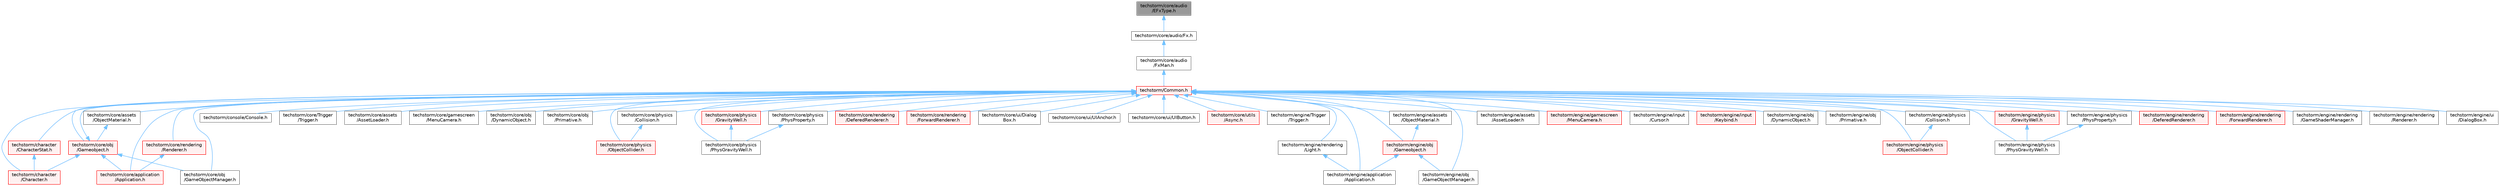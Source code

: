 digraph "techstorm/core/audio/EFxType.h"
{
 // LATEX_PDF_SIZE
  bgcolor="transparent";
  edge [fontname=Helvetica,fontsize=10,labelfontname=Helvetica,labelfontsize=10];
  node [fontname=Helvetica,fontsize=10,shape=box,height=0.2,width=0.4];
  Node1 [id="Node000001",label="techstorm/core/audio\l/EFxType.h",height=0.2,width=0.4,color="gray40", fillcolor="grey60", style="filled", fontcolor="black",tooltip=" "];
  Node1 -> Node2 [id="edge1_Node000001_Node000002",dir="back",color="steelblue1",style="solid",tooltip=" "];
  Node2 [id="Node000002",label="techstorm/core/audio/Fx.h",height=0.2,width=0.4,color="grey40", fillcolor="white", style="filled",URL="$core_2audio_2_fx_8h.html",tooltip=" "];
  Node2 -> Node3 [id="edge2_Node000002_Node000003",dir="back",color="steelblue1",style="solid",tooltip=" "];
  Node3 [id="Node000003",label="techstorm/core/audio\l/FxMan.h",height=0.2,width=0.4,color="grey40", fillcolor="white", style="filled",URL="$core_2audio_2_fx_man_8h.html",tooltip=" "];
  Node3 -> Node4 [id="edge3_Node000003_Node000004",dir="back",color="steelblue1",style="solid",tooltip=" "];
  Node4 [id="Node000004",label="techstorm/Common.h",height=0.2,width=0.4,color="red", fillcolor="#FFF0F0", style="filled",URL="$_common_8h.html",tooltip=" "];
  Node4 -> Node5 [id="edge4_Node000004_Node000005",dir="back",color="steelblue1",style="solid",tooltip=" "];
  Node5 [id="Node000005",label="techstorm/character\l/Character.h",height=0.2,width=0.4,color="red", fillcolor="#FFF0F0", style="filled",URL="$_character_8h.html",tooltip=" "];
  Node4 -> Node24 [id="edge5_Node000004_Node000024",dir="back",color="steelblue1",style="solid",tooltip=" "];
  Node24 [id="Node000024",label="techstorm/character\l/CharacterStat.h",height=0.2,width=0.4,color="red", fillcolor="#FFF0F0", style="filled",URL="$_character_stat_8h.html",tooltip=" "];
  Node24 -> Node5 [id="edge6_Node000024_Node000005",dir="back",color="steelblue1",style="solid",tooltip=" "];
  Node4 -> Node27 [id="edge7_Node000004_Node000027",dir="back",color="steelblue1",style="solid",tooltip=" "];
  Node27 [id="Node000027",label="techstorm/console/Console.h",height=0.2,width=0.4,color="grey40", fillcolor="white", style="filled",URL="$_console_8h.html",tooltip=" "];
  Node4 -> Node28 [id="edge8_Node000004_Node000028",dir="back",color="steelblue1",style="solid",tooltip=" "];
  Node28 [id="Node000028",label="techstorm/core/Trigger\l/Trigger.h",height=0.2,width=0.4,color="grey40", fillcolor="white", style="filled",URL="$core_2_trigger_2_trigger_8h.html",tooltip=" "];
  Node4 -> Node8 [id="edge9_Node000004_Node000008",dir="back",color="steelblue1",style="solid",tooltip=" "];
  Node8 [id="Node000008",label="techstorm/core/application\l/Application.h",height=0.2,width=0.4,color="red", fillcolor="#FFF0F0", style="filled",URL="$core_2application_2_application_8h.html",tooltip=" "];
  Node4 -> Node29 [id="edge10_Node000004_Node000029",dir="back",color="steelblue1",style="solid",tooltip=" "];
  Node29 [id="Node000029",label="techstorm/core/assets\l/AssetLoader.h",height=0.2,width=0.4,color="grey40", fillcolor="white", style="filled",URL="$core_2assets_2_asset_loader_8h.html",tooltip=" "];
  Node4 -> Node30 [id="edge11_Node000004_Node000030",dir="back",color="steelblue1",style="solid",tooltip=" "];
  Node30 [id="Node000030",label="techstorm/core/assets\l/ObjectMaterial.h",height=0.2,width=0.4,color="grey40", fillcolor="white", style="filled",URL="$core_2assets_2_object_material_8h.html",tooltip=" "];
  Node30 -> Node31 [id="edge12_Node000030_Node000031",dir="back",color="steelblue1",style="solid",tooltip=" "];
  Node31 [id="Node000031",label="techstorm/core/obj\l/Gameobject.h",height=0.2,width=0.4,color="red", fillcolor="#FFF0F0", style="filled",URL="$core_2obj_2_gameobject_8h.html",tooltip=" "];
  Node31 -> Node4 [id="edge13_Node000031_Node000004",dir="back",color="steelblue1",style="solid",tooltip=" "];
  Node31 -> Node5 [id="edge14_Node000031_Node000005",dir="back",color="steelblue1",style="solid",tooltip=" "];
  Node31 -> Node8 [id="edge15_Node000031_Node000008",dir="back",color="steelblue1",style="solid",tooltip=" "];
  Node31 -> Node38 [id="edge16_Node000031_Node000038",dir="back",color="steelblue1",style="solid",tooltip=" "];
  Node38 [id="Node000038",label="techstorm/core/obj\l/GameObjectManager.h",height=0.2,width=0.4,color="grey40", fillcolor="white", style="filled",URL="$core_2obj_2_game_object_manager_8h.html",tooltip=" "];
  Node4 -> Node49 [id="edge17_Node000004_Node000049",dir="back",color="steelblue1",style="solid",tooltip=" "];
  Node49 [id="Node000049",label="techstorm/core/gamescreen\l/MenuCamera.h",height=0.2,width=0.4,color="grey40", fillcolor="white", style="filled",URL="$core_2gamescreen_2_menu_camera_8h.html",tooltip=" "];
  Node4 -> Node50 [id="edge18_Node000004_Node000050",dir="back",color="steelblue1",style="solid",tooltip=" "];
  Node50 [id="Node000050",label="techstorm/core/obj\l/DynamicObject.h",height=0.2,width=0.4,color="grey40", fillcolor="white", style="filled",URL="$core_2obj_2_dynamic_object_8h.html",tooltip=" "];
  Node4 -> Node38 [id="edge19_Node000004_Node000038",dir="back",color="steelblue1",style="solid",tooltip=" "];
  Node4 -> Node31 [id="edge20_Node000004_Node000031",dir="back",color="steelblue1",style="solid",tooltip=" "];
  Node4 -> Node51 [id="edge21_Node000004_Node000051",dir="back",color="steelblue1",style="solid",tooltip=" "];
  Node51 [id="Node000051",label="techstorm/core/obj\l/Primative.h",height=0.2,width=0.4,color="grey40", fillcolor="white", style="filled",URL="$core_2obj_2_primative_8h.html",tooltip=" "];
  Node4 -> Node52 [id="edge22_Node000004_Node000052",dir="back",color="steelblue1",style="solid",tooltip=" "];
  Node52 [id="Node000052",label="techstorm/core/physics\l/Collision.h",height=0.2,width=0.4,color="grey40", fillcolor="white", style="filled",URL="$core_2physics_2_collision_8h.html",tooltip=" "];
  Node52 -> Node53 [id="edge23_Node000052_Node000053",dir="back",color="steelblue1",style="solid",tooltip=" "];
  Node53 [id="Node000053",label="techstorm/core/physics\l/ObjectCollider.h",height=0.2,width=0.4,color="red", fillcolor="#FFF0F0", style="filled",URL="$core_2physics_2_object_collider_8h.html",tooltip=" "];
  Node4 -> Node55 [id="edge24_Node000004_Node000055",dir="back",color="steelblue1",style="solid",tooltip=" "];
  Node55 [id="Node000055",label="techstorm/core/physics\l/GravityWell.h",height=0.2,width=0.4,color="red", fillcolor="#FFF0F0", style="filled",URL="$core_2physics_2_gravity_well_8h.html",tooltip=" "];
  Node55 -> Node57 [id="edge25_Node000055_Node000057",dir="back",color="steelblue1",style="solid",tooltip=" "];
  Node57 [id="Node000057",label="techstorm/core/physics\l/PhysGravityWell.h",height=0.2,width=0.4,color="grey40", fillcolor="white", style="filled",URL="$core_2physics_2_phys_gravity_well_8h.html",tooltip=" "];
  Node4 -> Node53 [id="edge26_Node000004_Node000053",dir="back",color="steelblue1",style="solid",tooltip=" "];
  Node4 -> Node57 [id="edge27_Node000004_Node000057",dir="back",color="steelblue1",style="solid",tooltip=" "];
  Node4 -> Node58 [id="edge28_Node000004_Node000058",dir="back",color="steelblue1",style="solid",tooltip=" "];
  Node58 [id="Node000058",label="techstorm/core/physics\l/PhysProperty.h",height=0.2,width=0.4,color="grey40", fillcolor="white", style="filled",URL="$core_2physics_2_phys_property_8h.html",tooltip=" "];
  Node58 -> Node57 [id="edge29_Node000058_Node000057",dir="back",color="steelblue1",style="solid",tooltip=" "];
  Node4 -> Node59 [id="edge30_Node000004_Node000059",dir="back",color="steelblue1",style="solid",tooltip=" "];
  Node59 [id="Node000059",label="techstorm/core/rendering\l/DeferedRenderer.h",height=0.2,width=0.4,color="red", fillcolor="#FFF0F0", style="filled",URL="$core_2rendering_2_defered_renderer_8h.html",tooltip=" "];
  Node4 -> Node61 [id="edge31_Node000004_Node000061",dir="back",color="steelblue1",style="solid",tooltip=" "];
  Node61 [id="Node000061",label="techstorm/core/rendering\l/ForwardRenderer.h",height=0.2,width=0.4,color="red", fillcolor="#FFF0F0", style="filled",URL="$core_2rendering_2_forward_renderer_8h.html",tooltip=" "];
  Node4 -> Node62 [id="edge32_Node000004_Node000062",dir="back",color="steelblue1",style="solid",tooltip=" "];
  Node62 [id="Node000062",label="techstorm/core/rendering\l/Renderer.h",height=0.2,width=0.4,color="red", fillcolor="#FFF0F0", style="filled",URL="$core_2rendering_2_renderer_8h.html",tooltip=" "];
  Node62 -> Node8 [id="edge33_Node000062_Node000008",dir="back",color="steelblue1",style="solid",tooltip=" "];
  Node4 -> Node63 [id="edge34_Node000004_Node000063",dir="back",color="steelblue1",style="solid",tooltip=" "];
  Node63 [id="Node000063",label="techstorm/core/ui/Dialog\lBox.h",height=0.2,width=0.4,color="grey40", fillcolor="white", style="filled",URL="$core_2ui_2_dialog_box_8h.html",tooltip=" "];
  Node4 -> Node64 [id="edge35_Node000004_Node000064",dir="back",color="steelblue1",style="solid",tooltip=" "];
  Node64 [id="Node000064",label="techstorm/core/ui/UIAnchor.h",height=0.2,width=0.4,color="grey40", fillcolor="white", style="filled",URL="$core_2ui_2_u_i_anchor_8h.html",tooltip=" "];
  Node4 -> Node65 [id="edge36_Node000004_Node000065",dir="back",color="steelblue1",style="solid",tooltip=" "];
  Node65 [id="Node000065",label="techstorm/core/ui/UIButton.h",height=0.2,width=0.4,color="grey40", fillcolor="white", style="filled",URL="$core_2ui_2_u_i_button_8h.html",tooltip=" "];
  Node4 -> Node66 [id="edge37_Node000004_Node000066",dir="back",color="steelblue1",style="solid",tooltip=" "];
  Node66 [id="Node000066",label="techstorm/core/utils\l/Async.h",height=0.2,width=0.4,color="red", fillcolor="#FFF0F0", style="filled",URL="$core_2utils_2_async_8h.html",tooltip=" "];
  Node4 -> Node68 [id="edge38_Node000004_Node000068",dir="back",color="steelblue1",style="solid",tooltip=" "];
  Node68 [id="Node000068",label="techstorm/engine/Trigger\l/Trigger.h",height=0.2,width=0.4,color="grey40", fillcolor="white", style="filled",URL="$engine_2_trigger_2_trigger_8h.html",tooltip=" "];
  Node4 -> Node21 [id="edge39_Node000004_Node000021",dir="back",color="steelblue1",style="solid",tooltip=" "];
  Node21 [id="Node000021",label="techstorm/engine/application\l/Application.h",height=0.2,width=0.4,color="grey40", fillcolor="white", style="filled",URL="$engine_2application_2_application_8h.html",tooltip=" "];
  Node4 -> Node69 [id="edge40_Node000004_Node000069",dir="back",color="steelblue1",style="solid",tooltip=" "];
  Node69 [id="Node000069",label="techstorm/engine/assets\l/AssetLoader.h",height=0.2,width=0.4,color="grey40", fillcolor="white", style="filled",URL="$engine_2assets_2_asset_loader_8h.html",tooltip=" "];
  Node4 -> Node70 [id="edge41_Node000004_Node000070",dir="back",color="steelblue1",style="solid",tooltip=" "];
  Node70 [id="Node000070",label="techstorm/engine/assets\l/ObjectMaterial.h",height=0.2,width=0.4,color="grey40", fillcolor="white", style="filled",URL="$engine_2assets_2_object_material_8h.html",tooltip=" "];
  Node70 -> Node71 [id="edge42_Node000070_Node000071",dir="back",color="steelblue1",style="solid",tooltip=" "];
  Node71 [id="Node000071",label="techstorm/engine/obj\l/Gameobject.h",height=0.2,width=0.4,color="red", fillcolor="#FFF0F0", style="filled",URL="$engine_2obj_2_gameobject_8h.html",tooltip=" "];
  Node71 -> Node21 [id="edge43_Node000071_Node000021",dir="back",color="steelblue1",style="solid",tooltip=" "];
  Node71 -> Node77 [id="edge44_Node000071_Node000077",dir="back",color="steelblue1",style="solid",tooltip=" "];
  Node77 [id="Node000077",label="techstorm/engine/obj\l/GameObjectManager.h",height=0.2,width=0.4,color="grey40", fillcolor="white", style="filled",URL="$engine_2obj_2_game_object_manager_8h.html",tooltip=" "];
  Node4 -> Node82 [id="edge45_Node000004_Node000082",dir="back",color="steelblue1",style="solid",tooltip=" "];
  Node82 [id="Node000082",label="techstorm/engine/gamescreen\l/MenuCamera.h",height=0.2,width=0.4,color="red", fillcolor="#FFF0F0", style="filled",URL="$engine_2gamescreen_2_menu_camera_8h.html",tooltip=" "];
  Node4 -> Node84 [id="edge46_Node000004_Node000084",dir="back",color="steelblue1",style="solid",tooltip=" "];
  Node84 [id="Node000084",label="techstorm/engine/input\l/Cursor.h",height=0.2,width=0.4,color="grey40", fillcolor="white", style="filled",URL="$engine_2input_2_cursor_8h.html",tooltip=" "];
  Node4 -> Node85 [id="edge47_Node000004_Node000085",dir="back",color="steelblue1",style="solid",tooltip=" "];
  Node85 [id="Node000085",label="techstorm/engine/input\l/Keybind.h",height=0.2,width=0.4,color="red", fillcolor="#FFF0F0", style="filled",URL="$engine_2input_2_keybind_8h.html",tooltip=" "];
  Node4 -> Node87 [id="edge48_Node000004_Node000087",dir="back",color="steelblue1",style="solid",tooltip=" "];
  Node87 [id="Node000087",label="techstorm/engine/obj\l/DynamicObject.h",height=0.2,width=0.4,color="grey40", fillcolor="white", style="filled",URL="$engine_2obj_2_dynamic_object_8h.html",tooltip=" "];
  Node4 -> Node77 [id="edge49_Node000004_Node000077",dir="back",color="steelblue1",style="solid",tooltip=" "];
  Node4 -> Node71 [id="edge50_Node000004_Node000071",dir="back",color="steelblue1",style="solid",tooltip=" "];
  Node4 -> Node88 [id="edge51_Node000004_Node000088",dir="back",color="steelblue1",style="solid",tooltip=" "];
  Node88 [id="Node000088",label="techstorm/engine/obj\l/Primative.h",height=0.2,width=0.4,color="grey40", fillcolor="white", style="filled",URL="$engine_2obj_2_primative_8h.html",tooltip=" "];
  Node4 -> Node89 [id="edge52_Node000004_Node000089",dir="back",color="steelblue1",style="solid",tooltip=" "];
  Node89 [id="Node000089",label="techstorm/engine/physics\l/Collision.h",height=0.2,width=0.4,color="grey40", fillcolor="white", style="filled",URL="$engine_2physics_2_collision_8h.html",tooltip=" "];
  Node89 -> Node90 [id="edge53_Node000089_Node000090",dir="back",color="steelblue1",style="solid",tooltip=" "];
  Node90 [id="Node000090",label="techstorm/engine/physics\l/ObjectCollider.h",height=0.2,width=0.4,color="red", fillcolor="#FFF0F0", style="filled",URL="$engine_2physics_2_object_collider_8h.html",tooltip=" "];
  Node4 -> Node92 [id="edge54_Node000004_Node000092",dir="back",color="steelblue1",style="solid",tooltip=" "];
  Node92 [id="Node000092",label="techstorm/engine/physics\l/GravityWell.h",height=0.2,width=0.4,color="red", fillcolor="#FFF0F0", style="filled",URL="$engine_2physics_2_gravity_well_8h.html",tooltip=" "];
  Node92 -> Node94 [id="edge55_Node000092_Node000094",dir="back",color="steelblue1",style="solid",tooltip=" "];
  Node94 [id="Node000094",label="techstorm/engine/physics\l/PhysGravityWell.h",height=0.2,width=0.4,color="grey40", fillcolor="white", style="filled",URL="$engine_2physics_2_phys_gravity_well_8h.html",tooltip=" "];
  Node4 -> Node90 [id="edge56_Node000004_Node000090",dir="back",color="steelblue1",style="solid",tooltip=" "];
  Node4 -> Node94 [id="edge57_Node000004_Node000094",dir="back",color="steelblue1",style="solid",tooltip=" "];
  Node4 -> Node95 [id="edge58_Node000004_Node000095",dir="back",color="steelblue1",style="solid",tooltip=" "];
  Node95 [id="Node000095",label="techstorm/engine/physics\l/PhysProperty.h",height=0.2,width=0.4,color="grey40", fillcolor="white", style="filled",URL="$engine_2physics_2_phys_property_8h.html",tooltip=" "];
  Node95 -> Node94 [id="edge59_Node000095_Node000094",dir="back",color="steelblue1",style="solid",tooltip=" "];
  Node4 -> Node96 [id="edge60_Node000004_Node000096",dir="back",color="steelblue1",style="solid",tooltip=" "];
  Node96 [id="Node000096",label="techstorm/engine/rendering\l/DeferedRenderer.h",height=0.2,width=0.4,color="red", fillcolor="#FFF0F0", style="filled",URL="$engine_2rendering_2_defered_renderer_8h.html",tooltip=" "];
  Node4 -> Node98 [id="edge61_Node000004_Node000098",dir="back",color="steelblue1",style="solid",tooltip=" "];
  Node98 [id="Node000098",label="techstorm/engine/rendering\l/ForwardRenderer.h",height=0.2,width=0.4,color="red", fillcolor="#FFF0F0", style="filled",URL="$engine_2rendering_2_forward_renderer_8h.html",tooltip=" "];
  Node4 -> Node99 [id="edge62_Node000004_Node000099",dir="back",color="steelblue1",style="solid",tooltip=" "];
  Node99 [id="Node000099",label="techstorm/engine/rendering\l/GameShaderManager.h",height=0.2,width=0.4,color="grey40", fillcolor="white", style="filled",URL="$_game_shader_manager_8h.html",tooltip=" "];
  Node4 -> Node100 [id="edge63_Node000004_Node000100",dir="back",color="steelblue1",style="solid",tooltip=" "];
  Node100 [id="Node000100",label="techstorm/engine/rendering\l/Light.h",height=0.2,width=0.4,color="grey40", fillcolor="white", style="filled",URL="$engine_2rendering_2_light_8h.html",tooltip=" "];
  Node100 -> Node21 [id="edge64_Node000100_Node000021",dir="back",color="steelblue1",style="solid",tooltip=" "];
  Node4 -> Node101 [id="edge65_Node000004_Node000101",dir="back",color="steelblue1",style="solid",tooltip=" "];
  Node101 [id="Node000101",label="techstorm/engine/rendering\l/Renderer.h",height=0.2,width=0.4,color="grey40", fillcolor="white", style="filled",URL="$engine_2rendering_2_renderer_8h.html",tooltip=" "];
  Node4 -> Node102 [id="edge66_Node000004_Node000102",dir="back",color="steelblue1",style="solid",tooltip=" "];
  Node102 [id="Node000102",label="techstorm/engine/ui\l/DialogBox.h",height=0.2,width=0.4,color="grey40", fillcolor="white", style="filled",URL="$engine_2ui_2_dialog_box_8h.html",tooltip=" "];
}
